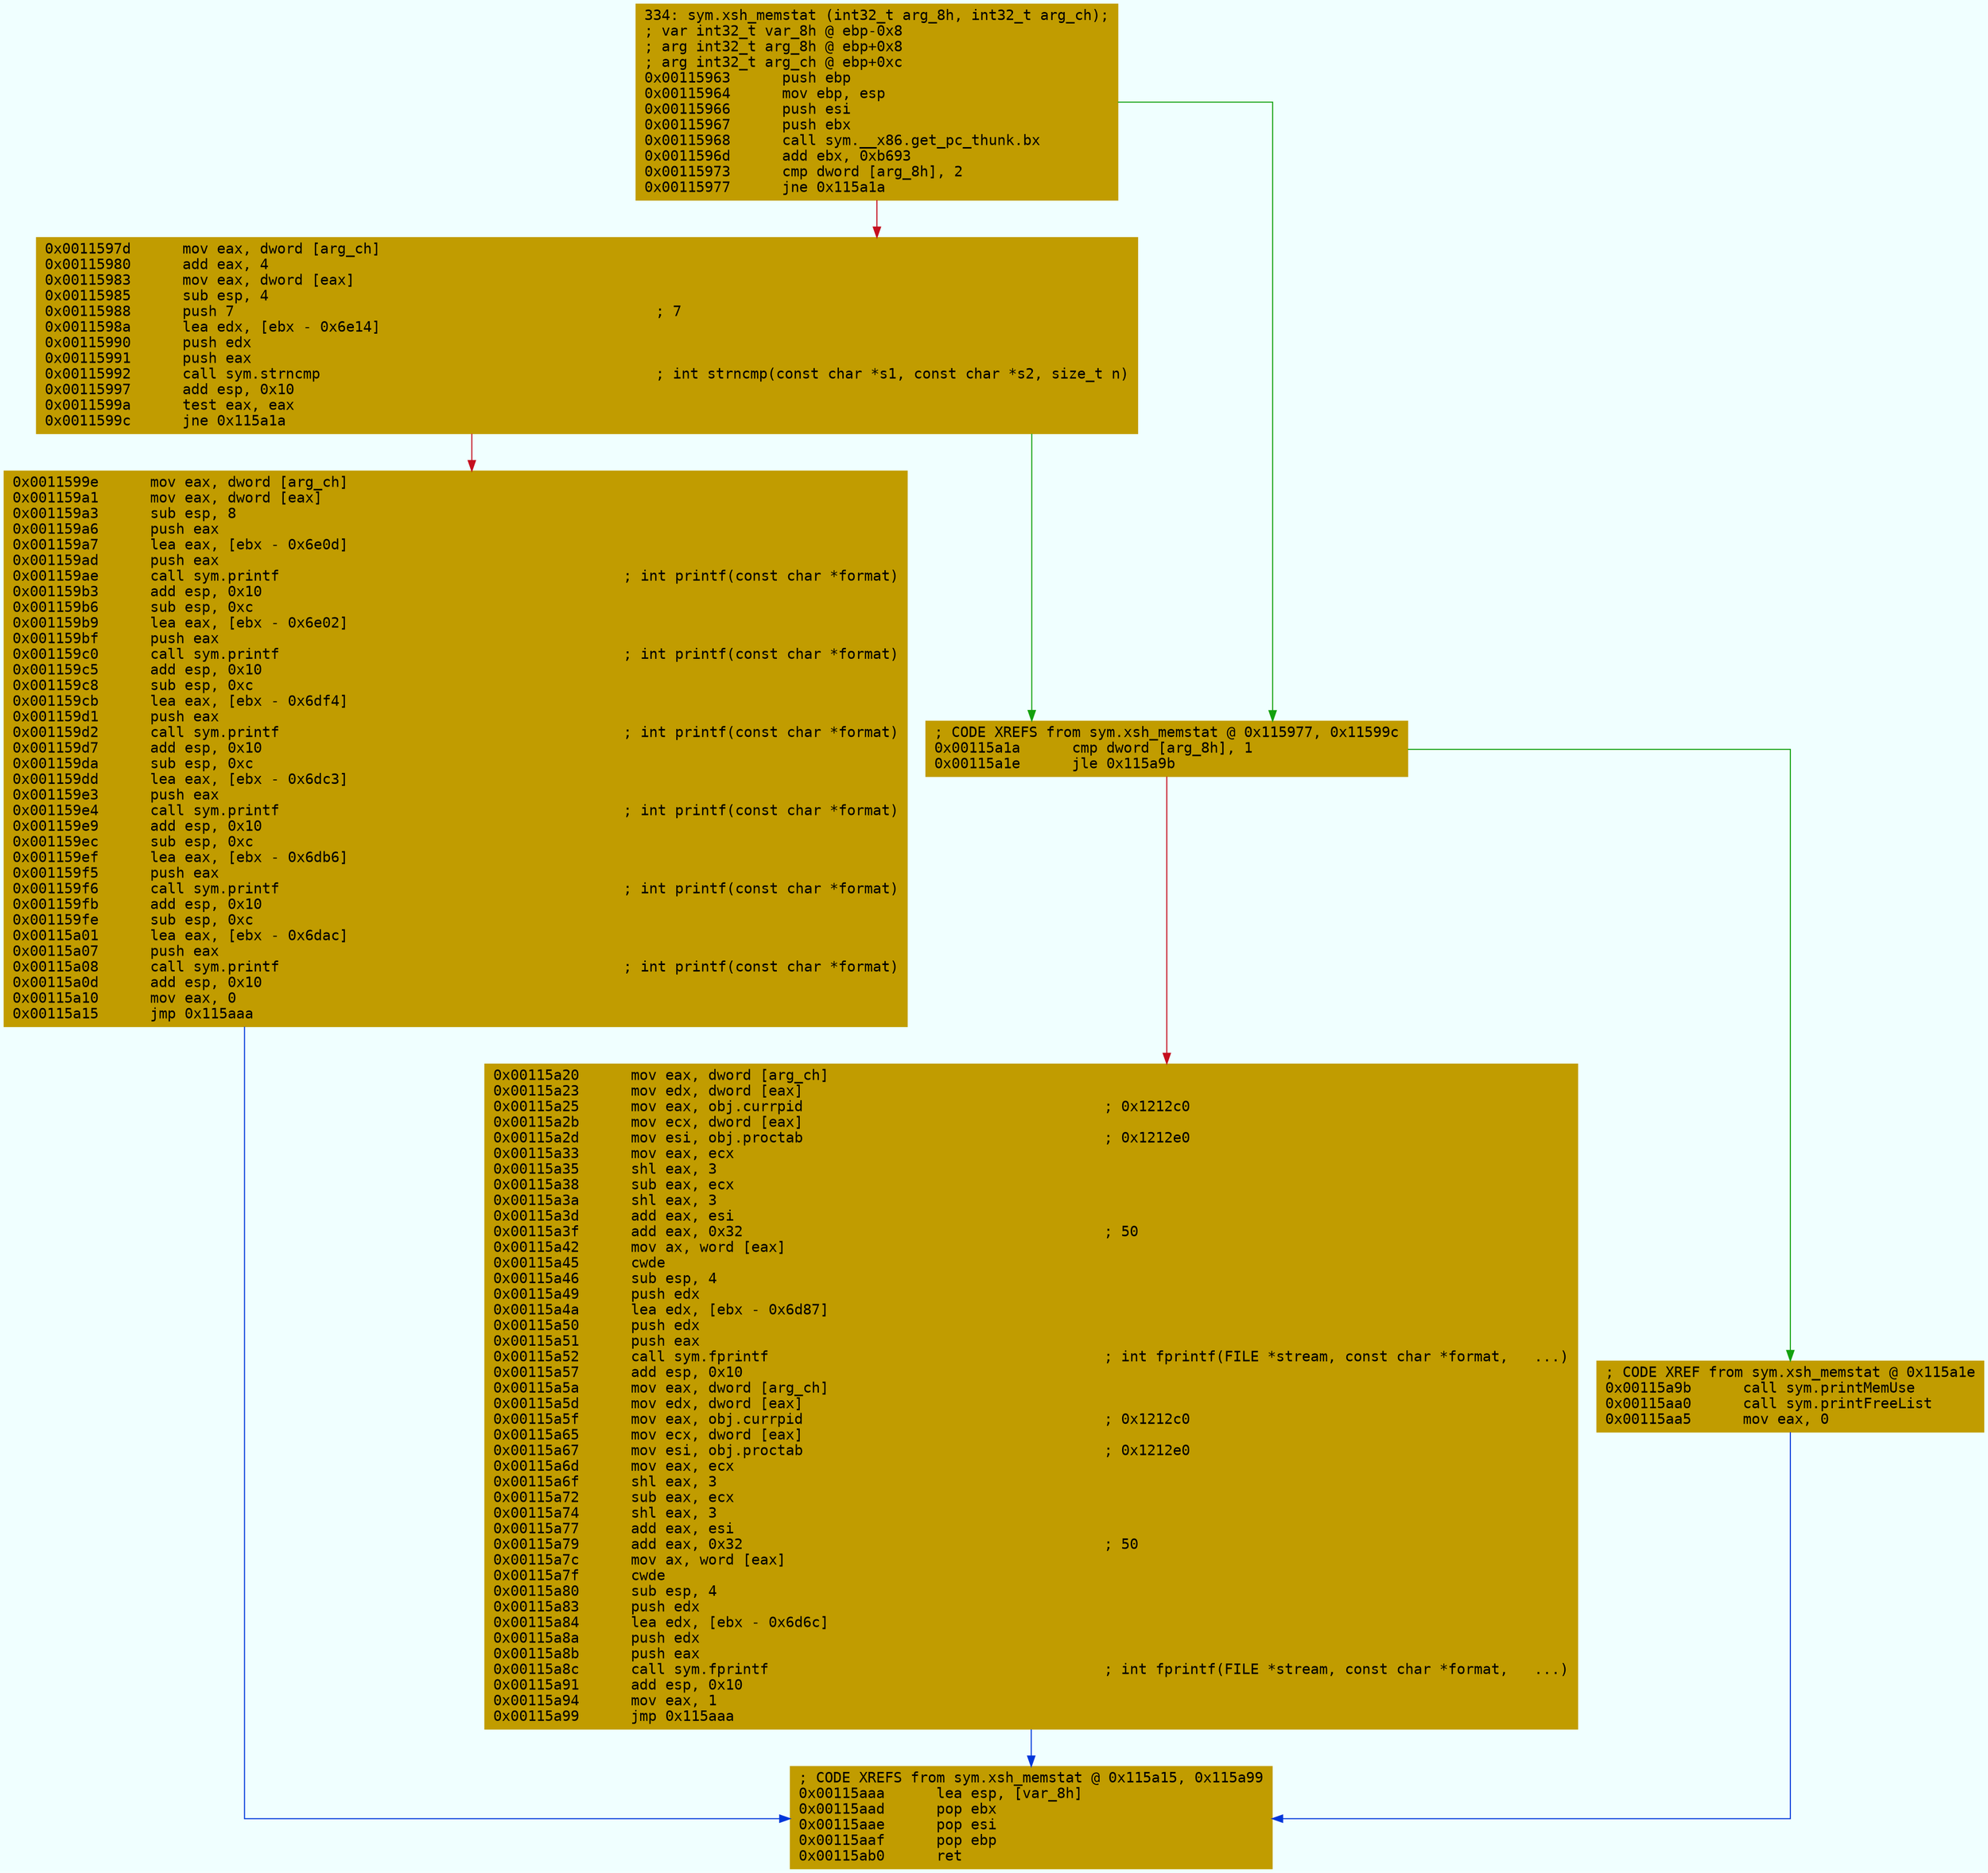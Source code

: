 digraph code {
	graph [bgcolor=azure fontsize=8 fontname="Courier" splines="ortho"];
	node [fillcolor=gray style=filled shape=box];
	edge [arrowhead="normal"];
	"0x00115963" [URL="sym.xsh_memstat/0x00115963", fillcolor="#c19c00",color="#c19c00", fontname="Courier",label="334: sym.xsh_memstat (int32_t arg_8h, int32_t arg_ch);\l; var int32_t var_8h @ ebp-0x8\l; arg int32_t arg_8h @ ebp+0x8\l; arg int32_t arg_ch @ ebp+0xc\l0x00115963      push ebp\l0x00115964      mov ebp, esp\l0x00115966      push esi\l0x00115967      push ebx\l0x00115968      call sym.__x86.get_pc_thunk.bx\l0x0011596d      add ebx, 0xb693\l0x00115973      cmp dword [arg_8h], 2\l0x00115977      jne 0x115a1a\l"]
	"0x0011597d" [URL="sym.xsh_memstat/0x0011597d", fillcolor="#c19c00",color="#c19c00", fontname="Courier",label="0x0011597d      mov eax, dword [arg_ch]\l0x00115980      add eax, 4\l0x00115983      mov eax, dword [eax]\l0x00115985      sub esp, 4\l0x00115988      push 7                                                 ; 7\l0x0011598a      lea edx, [ebx - 0x6e14]\l0x00115990      push edx\l0x00115991      push eax\l0x00115992      call sym.strncmp                                       ; int strncmp(const char *s1, const char *s2, size_t n)\l0x00115997      add esp, 0x10\l0x0011599a      test eax, eax\l0x0011599c      jne 0x115a1a\l"]
	"0x0011599e" [URL="sym.xsh_memstat/0x0011599e", fillcolor="#c19c00",color="#c19c00", fontname="Courier",label="0x0011599e      mov eax, dword [arg_ch]\l0x001159a1      mov eax, dword [eax]\l0x001159a3      sub esp, 8\l0x001159a6      push eax\l0x001159a7      lea eax, [ebx - 0x6e0d]\l0x001159ad      push eax\l0x001159ae      call sym.printf                                        ; int printf(const char *format)\l0x001159b3      add esp, 0x10\l0x001159b6      sub esp, 0xc\l0x001159b9      lea eax, [ebx - 0x6e02]\l0x001159bf      push eax\l0x001159c0      call sym.printf                                        ; int printf(const char *format)\l0x001159c5      add esp, 0x10\l0x001159c8      sub esp, 0xc\l0x001159cb      lea eax, [ebx - 0x6df4]\l0x001159d1      push eax\l0x001159d2      call sym.printf                                        ; int printf(const char *format)\l0x001159d7      add esp, 0x10\l0x001159da      sub esp, 0xc\l0x001159dd      lea eax, [ebx - 0x6dc3]\l0x001159e3      push eax\l0x001159e4      call sym.printf                                        ; int printf(const char *format)\l0x001159e9      add esp, 0x10\l0x001159ec      sub esp, 0xc\l0x001159ef      lea eax, [ebx - 0x6db6]\l0x001159f5      push eax\l0x001159f6      call sym.printf                                        ; int printf(const char *format)\l0x001159fb      add esp, 0x10\l0x001159fe      sub esp, 0xc\l0x00115a01      lea eax, [ebx - 0x6dac]\l0x00115a07      push eax\l0x00115a08      call sym.printf                                        ; int printf(const char *format)\l0x00115a0d      add esp, 0x10\l0x00115a10      mov eax, 0\l0x00115a15      jmp 0x115aaa\l"]
	"0x00115a1a" [URL="sym.xsh_memstat/0x00115a1a", fillcolor="#c19c00",color="#c19c00", fontname="Courier",label="; CODE XREFS from sym.xsh_memstat @ 0x115977, 0x11599c\l0x00115a1a      cmp dword [arg_8h], 1\l0x00115a1e      jle 0x115a9b\l"]
	"0x00115a20" [URL="sym.xsh_memstat/0x00115a20", fillcolor="#c19c00",color="#c19c00", fontname="Courier",label="0x00115a20      mov eax, dword [arg_ch]\l0x00115a23      mov edx, dword [eax]\l0x00115a25      mov eax, obj.currpid                                   ; 0x1212c0\l0x00115a2b      mov ecx, dword [eax]\l0x00115a2d      mov esi, obj.proctab                                   ; 0x1212e0\l0x00115a33      mov eax, ecx\l0x00115a35      shl eax, 3\l0x00115a38      sub eax, ecx\l0x00115a3a      shl eax, 3\l0x00115a3d      add eax, esi\l0x00115a3f      add eax, 0x32                                          ; 50\l0x00115a42      mov ax, word [eax]\l0x00115a45      cwde\l0x00115a46      sub esp, 4\l0x00115a49      push edx\l0x00115a4a      lea edx, [ebx - 0x6d87]\l0x00115a50      push edx\l0x00115a51      push eax\l0x00115a52      call sym.fprintf                                       ; int fprintf(FILE *stream, const char *format,   ...)\l0x00115a57      add esp, 0x10\l0x00115a5a      mov eax, dword [arg_ch]\l0x00115a5d      mov edx, dword [eax]\l0x00115a5f      mov eax, obj.currpid                                   ; 0x1212c0\l0x00115a65      mov ecx, dword [eax]\l0x00115a67      mov esi, obj.proctab                                   ; 0x1212e0\l0x00115a6d      mov eax, ecx\l0x00115a6f      shl eax, 3\l0x00115a72      sub eax, ecx\l0x00115a74      shl eax, 3\l0x00115a77      add eax, esi\l0x00115a79      add eax, 0x32                                          ; 50\l0x00115a7c      mov ax, word [eax]\l0x00115a7f      cwde\l0x00115a80      sub esp, 4\l0x00115a83      push edx\l0x00115a84      lea edx, [ebx - 0x6d6c]\l0x00115a8a      push edx\l0x00115a8b      push eax\l0x00115a8c      call sym.fprintf                                       ; int fprintf(FILE *stream, const char *format,   ...)\l0x00115a91      add esp, 0x10\l0x00115a94      mov eax, 1\l0x00115a99      jmp 0x115aaa\l"]
	"0x00115a9b" [URL="sym.xsh_memstat/0x00115a9b", fillcolor="#c19c00",color="#c19c00", fontname="Courier",label="; CODE XREF from sym.xsh_memstat @ 0x115a1e\l0x00115a9b      call sym.printMemUse\l0x00115aa0      call sym.printFreeList\l0x00115aa5      mov eax, 0\l"]
	"0x00115aaa" [URL="sym.xsh_memstat/0x00115aaa", fillcolor="#c19c00",color="#c19c00", fontname="Courier",label="; CODE XREFS from sym.xsh_memstat @ 0x115a15, 0x115a99\l0x00115aaa      lea esp, [var_8h]\l0x00115aad      pop ebx\l0x00115aae      pop esi\l0x00115aaf      pop ebp\l0x00115ab0      ret\l"]
        "0x00115963" -> "0x00115a1a" [color="#13a10e"];
        "0x00115963" -> "0x0011597d" [color="#c50f1f"];
        "0x0011597d" -> "0x00115a1a" [color="#13a10e"];
        "0x0011597d" -> "0x0011599e" [color="#c50f1f"];
        "0x0011599e" -> "0x00115aaa" [color="#0037da"];
        "0x00115a1a" -> "0x00115a9b" [color="#13a10e"];
        "0x00115a1a" -> "0x00115a20" [color="#c50f1f"];
        "0x00115a20" -> "0x00115aaa" [color="#0037da"];
        "0x00115a9b" -> "0x00115aaa" [color="#0037da"];
}
